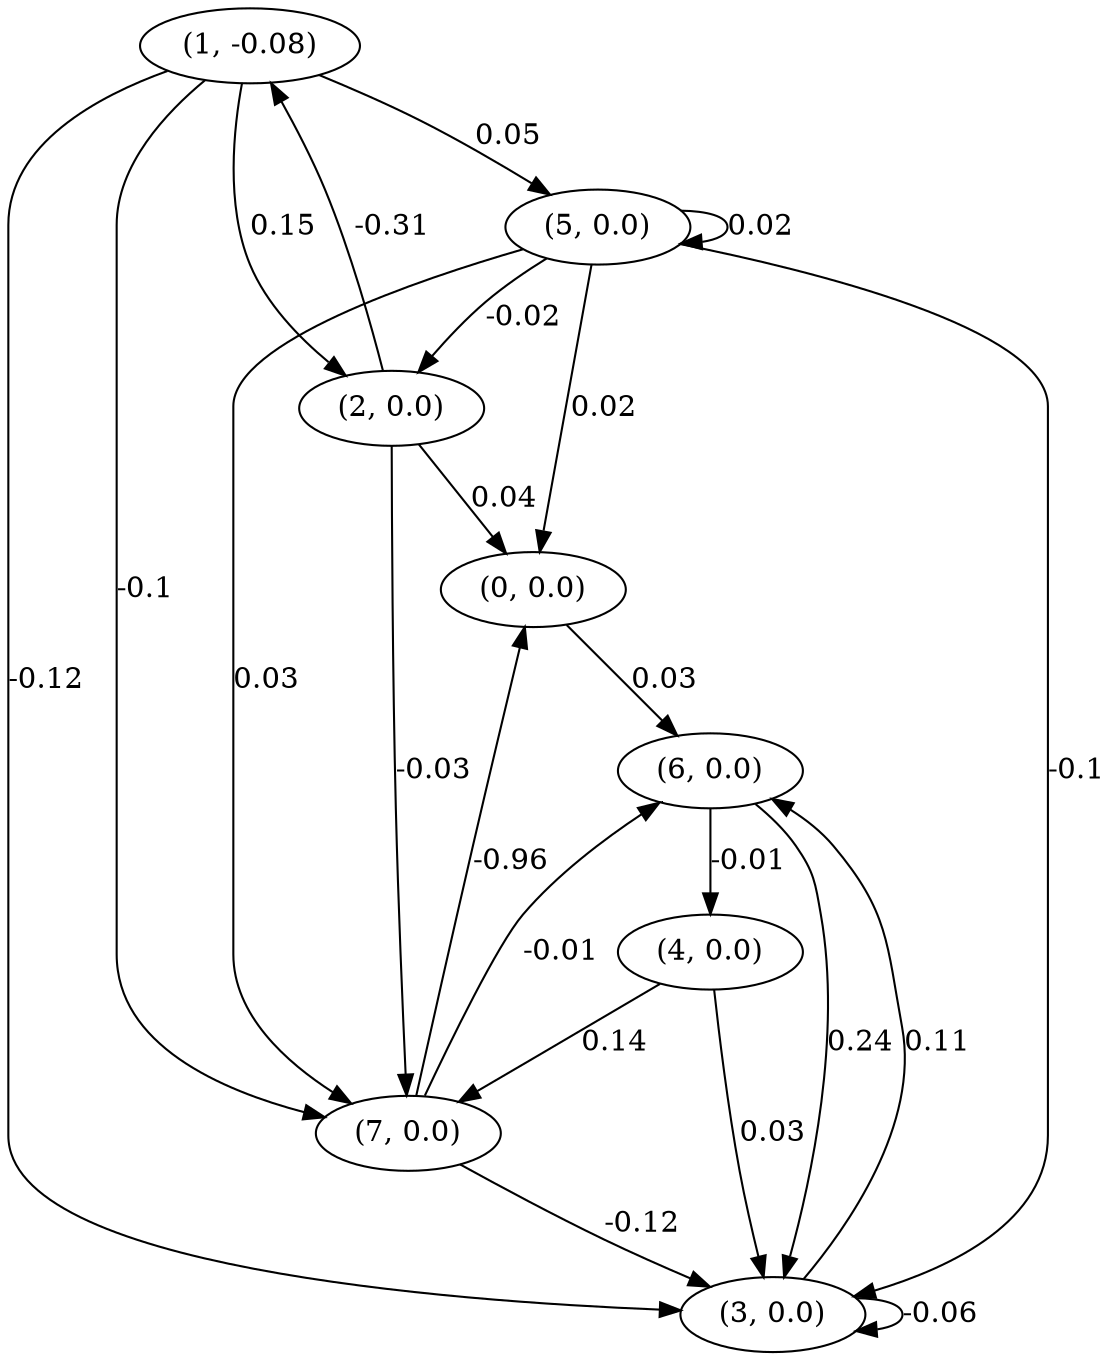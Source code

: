 digraph {
    0 [ label = "(0, 0.0)" ]
    1 [ label = "(1, -0.08)" ]
    2 [ label = "(2, 0.0)" ]
    3 [ label = "(3, 0.0)" ]
    4 [ label = "(4, 0.0)" ]
    5 [ label = "(5, 0.0)" ]
    6 [ label = "(6, 0.0)" ]
    7 [ label = "(7, 0.0)" ]
    3 -> 3 [ label = "-0.06" ]
    5 -> 5 [ label = "0.02" ]
    2 -> 0 [ label = "0.04" ]
    5 -> 0 [ label = "0.02" ]
    7 -> 0 [ label = "-0.96" ]
    2 -> 1 [ label = "-0.31" ]
    1 -> 2 [ label = "0.15" ]
    5 -> 2 [ label = "-0.02" ]
    1 -> 3 [ label = "-0.12" ]
    4 -> 3 [ label = "0.03" ]
    5 -> 3 [ label = "-0.1" ]
    6 -> 3 [ label = "0.24" ]
    7 -> 3 [ label = "-0.12" ]
    6 -> 4 [ label = "-0.01" ]
    1 -> 5 [ label = "0.05" ]
    0 -> 6 [ label = "0.03" ]
    3 -> 6 [ label = "0.11" ]
    7 -> 6 [ label = "-0.01" ]
    1 -> 7 [ label = "-0.1" ]
    2 -> 7 [ label = "-0.03" ]
    4 -> 7 [ label = "0.14" ]
    5 -> 7 [ label = "0.03" ]
}

